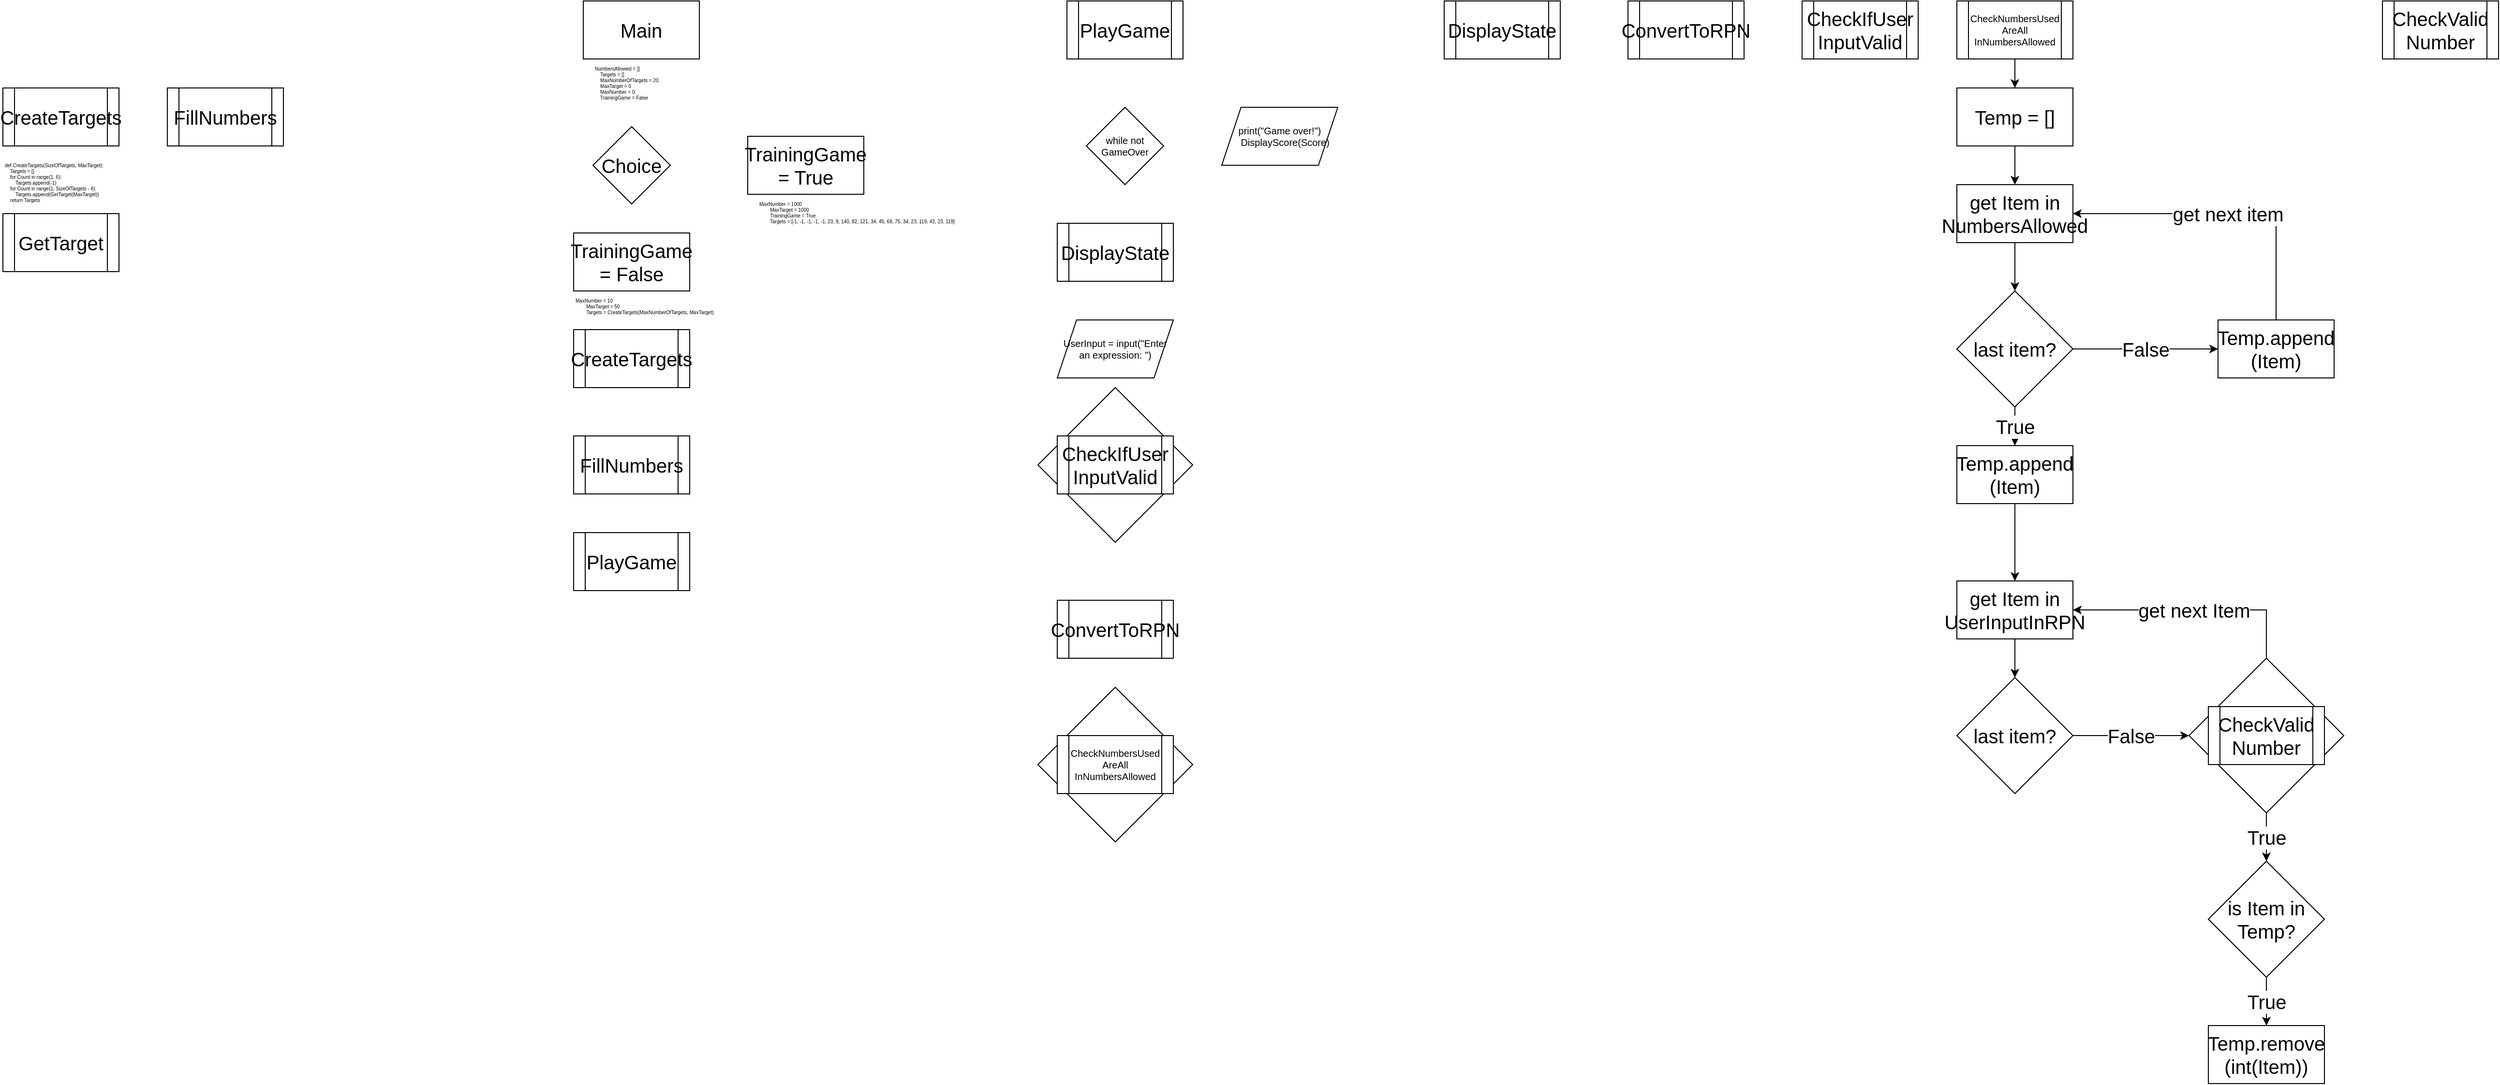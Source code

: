 <mxfile version="26.0.6">
  <diagram name="Page-1" id="a5RaEWU_v8_memax8xYf">
    <mxGraphModel dx="1958" dy="1542" grid="1" gridSize="10" guides="1" tooltips="1" connect="1" arrows="1" fold="1" page="0" pageScale="1" pageWidth="850" pageHeight="1100" math="0" shadow="0">
      <root>
        <mxCell id="0" />
        <mxCell id="1" parent="0" />
        <mxCell id="fro03u778HVyqYOYv_vU-3" value="Choice" style="rhombus;whiteSpace=wrap;html=1;rounded=0;strokeColor=default;align=center;verticalAlign=middle;fontFamily=Helvetica;fontSize=20;fontColor=default;fillColor=default;" vertex="1" parent="1">
          <mxGeometry x="100" y="140" width="80" height="80" as="geometry" />
        </mxCell>
        <mxCell id="fro03u778HVyqYOYv_vU-4" value="Main" style="rounded=0;whiteSpace=wrap;html=1;strokeColor=default;align=center;verticalAlign=middle;fontFamily=Helvetica;fontSize=20;fontColor=default;fillColor=default;" vertex="1" parent="1">
          <mxGeometry x="90" y="10" width="120" height="60" as="geometry" />
        </mxCell>
        <mxCell id="fro03u778HVyqYOYv_vU-7" value="TrainingGame = True" style="rounded=0;whiteSpace=wrap;html=1;strokeColor=default;align=center;verticalAlign=middle;fontFamily=Helvetica;fontSize=20;fontColor=default;fillColor=default;" vertex="1" parent="1">
          <mxGeometry x="260" y="150" width="120" height="60" as="geometry" />
        </mxCell>
        <mxCell id="fro03u778HVyqYOYv_vU-8" value="TrainingGame = False" style="rounded=0;whiteSpace=wrap;html=1;strokeColor=default;align=center;verticalAlign=middle;fontFamily=Helvetica;fontSize=20;fontColor=default;fillColor=default;" vertex="1" parent="1">
          <mxGeometry x="80" y="250" width="120" height="60" as="geometry" />
        </mxCell>
        <mxCell id="fro03u778HVyqYOYv_vU-9" value="CreateTargets" style="shape=process;whiteSpace=wrap;html=1;backgroundOutline=1;rounded=0;strokeColor=default;align=center;verticalAlign=middle;fontFamily=Helvetica;fontSize=20;fontColor=default;fillColor=default;" vertex="1" parent="1">
          <mxGeometry x="80" y="350" width="120" height="60" as="geometry" />
        </mxCell>
        <mxCell id="fro03u778HVyqYOYv_vU-10" value="CreateTargets" style="shape=process;whiteSpace=wrap;html=1;backgroundOutline=1;rounded=0;strokeColor=default;align=center;verticalAlign=middle;fontFamily=Helvetica;fontSize=20;fontColor=default;fillColor=default;" vertex="1" parent="1">
          <mxGeometry x="-510" y="100" width="120" height="60" as="geometry" />
        </mxCell>
        <mxCell id="fro03u778HVyqYOYv_vU-11" value="FillNumbers" style="shape=process;whiteSpace=wrap;html=1;backgroundOutline=1;rounded=0;strokeColor=default;align=center;verticalAlign=middle;fontFamily=Helvetica;fontSize=20;fontColor=default;fillColor=default;" vertex="1" parent="1">
          <mxGeometry x="80" y="460" width="120" height="60" as="geometry" />
        </mxCell>
        <mxCell id="fro03u778HVyqYOYv_vU-13" value="MaxNumber = 1000&#xa;        MaxTarget = 1000&#xa;        TrainingGame = True&#xa;        Targets = [-1, -1, -1, -1, -1, 23, 9, 140, 82, 121, 34, 45, 68, 75, 34, 23, 119, 43, 23, 119]" style="text;whiteSpace=wrap;fontFamily=Helvetica;fontSize=5;fontColor=default;" vertex="1" parent="1">
          <mxGeometry x="270" y="210" width="220" height="50" as="geometry" />
        </mxCell>
        <mxCell id="fro03u778HVyqYOYv_vU-14" value="MaxNumber = 10&#xa;        MaxTarget = 50&#xa;        Targets = CreateTargets(MaxNumberOfTargets, MaxTarget)" style="text;whiteSpace=wrap;fontFamily=Helvetica;fontSize=5;fontColor=default;" vertex="1" parent="1">
          <mxGeometry x="80" y="310" width="170" height="40" as="geometry" />
        </mxCell>
        <mxCell id="fro03u778HVyqYOYv_vU-15" value="PlayGame" style="shape=process;whiteSpace=wrap;html=1;backgroundOutline=1;rounded=0;strokeColor=default;align=center;verticalAlign=middle;fontFamily=Helvetica;fontSize=20;fontColor=default;fillColor=default;" vertex="1" parent="1">
          <mxGeometry x="80" y="560" width="120" height="60" as="geometry" />
        </mxCell>
        <mxCell id="fro03u778HVyqYOYv_vU-16" value="FillNumbers" style="shape=process;whiteSpace=wrap;html=1;backgroundOutline=1;rounded=0;strokeColor=default;align=center;verticalAlign=middle;fontFamily=Helvetica;fontSize=20;fontColor=default;fillColor=default;" vertex="1" parent="1">
          <mxGeometry x="-340" y="100" width="120" height="60" as="geometry" />
        </mxCell>
        <mxCell id="fro03u778HVyqYOYv_vU-17" value="NumbersAllowed = []&#xa;    Targets = []&#xa;    MaxNumberOfTargets = 20&#xa;    MaxTarget = 0&#xa;    MaxNumber = 0&#xa;    TrainingGame = False" style="text;whiteSpace=wrap;fontFamily=Helvetica;fontSize=5;fontColor=default;" vertex="1" parent="1">
          <mxGeometry x="100" y="70" width="100" height="50" as="geometry" />
        </mxCell>
        <UserObject label="def CreateTargets(SizeOfTargets, MaxTarget):&#xa;    Targets = []&#xa;    for Count in range(1, 6):&#xa;        Targets.append(-1)&#xa;    for Count in range(1, SizeOfTargets - 4):&#xa;        Targets.append(GetTarget(MaxTarget))&#xa;    return Targets" id="fro03u778HVyqYOYv_vU-18">
          <mxCell style="text;whiteSpace=wrap;fontFamily=Helvetica;fontSize=5;fontColor=default;" vertex="1" parent="1">
            <mxGeometry x="-510" y="170" width="120" height="60" as="geometry" />
          </mxCell>
        </UserObject>
        <mxCell id="fro03u778HVyqYOYv_vU-20" value="GetTarget" style="shape=process;whiteSpace=wrap;html=1;backgroundOutline=1;rounded=0;strokeColor=default;align=center;verticalAlign=middle;fontFamily=Helvetica;fontSize=20;fontColor=default;fillColor=default;" vertex="1" parent="1">
          <mxGeometry x="-510" y="230" width="120" height="60" as="geometry" />
        </mxCell>
        <mxCell id="fro03u778HVyqYOYv_vU-21" value="PlayGame" style="shape=process;whiteSpace=wrap;html=1;backgroundOutline=1;rounded=0;strokeColor=default;align=center;verticalAlign=middle;fontFamily=Helvetica;fontSize=20;fontColor=default;fillColor=default;" vertex="1" parent="1">
          <mxGeometry x="590" y="10" width="120" height="60" as="geometry" />
        </mxCell>
        <mxCell id="fro03u778HVyqYOYv_vU-23" value="print(&quot;Game over!&quot;)&#xa;&amp;nbsp; &amp;nbsp; DisplayScore(Score)" style="shape=parallelogram;perimeter=parallelogramPerimeter;whiteSpace=wrap;html=1;fixedSize=1;rounded=0;strokeColor=default;align=center;verticalAlign=middle;fontFamily=Helvetica;fontSize=10;fontColor=default;fillColor=default;" vertex="1" parent="1">
          <mxGeometry x="750" y="120" width="120" height="60" as="geometry" />
        </mxCell>
        <mxCell id="fro03u778HVyqYOYv_vU-24" value="while not GameOver" style="rhombus;whiteSpace=wrap;html=1;rounded=0;strokeColor=default;align=center;verticalAlign=middle;fontFamily=Helvetica;fontSize=10;fontColor=default;fillColor=default;" vertex="1" parent="1">
          <mxGeometry x="610" y="120" width="80" height="80" as="geometry" />
        </mxCell>
        <mxCell id="fro03u778HVyqYOYv_vU-25" value="DisplayState" style="shape=process;whiteSpace=wrap;html=1;backgroundOutline=1;rounded=0;strokeColor=default;align=center;verticalAlign=middle;fontFamily=Helvetica;fontSize=20;fontColor=default;fillColor=default;" vertex="1" parent="1">
          <mxGeometry x="580" y="240" width="120" height="60" as="geometry" />
        </mxCell>
        <mxCell id="fro03u778HVyqYOYv_vU-27" value="UserInput = input(&quot;Enter an expression: &quot;)" style="shape=parallelogram;perimeter=parallelogramPerimeter;whiteSpace=wrap;html=1;fixedSize=1;rounded=0;strokeColor=default;align=center;verticalAlign=middle;fontFamily=Helvetica;fontSize=10;fontColor=default;fillColor=default;" vertex="1" parent="1">
          <mxGeometry x="580" y="340" width="120" height="60" as="geometry" />
        </mxCell>
        <mxCell id="fro03u778HVyqYOYv_vU-28" value="DisplayState" style="shape=process;whiteSpace=wrap;html=1;backgroundOutline=1;rounded=0;strokeColor=default;align=center;verticalAlign=middle;fontFamily=Helvetica;fontSize=20;fontColor=default;fillColor=default;" vertex="1" parent="1">
          <mxGeometry x="980" y="10" width="120" height="60" as="geometry" />
        </mxCell>
        <mxCell id="fro03u778HVyqYOYv_vU-29" value="" style="rhombus;whiteSpace=wrap;html=1;rounded=0;strokeColor=default;align=center;verticalAlign=middle;fontFamily=Helvetica;fontSize=10;fontColor=default;fillColor=default;" vertex="1" parent="1">
          <mxGeometry x="560" y="410" width="160" height="160" as="geometry" />
        </mxCell>
        <mxCell id="fro03u778HVyqYOYv_vU-32" value="ConvertToRPN" style="shape=process;whiteSpace=wrap;html=1;backgroundOutline=1;rounded=0;strokeColor=default;align=center;verticalAlign=middle;fontFamily=Helvetica;fontSize=20;fontColor=default;fillColor=default;" vertex="1" parent="1">
          <mxGeometry x="580" y="630" width="120" height="60" as="geometry" />
        </mxCell>
        <mxCell id="fro03u778HVyqYOYv_vU-33" value="ConvertToRPN" style="shape=process;whiteSpace=wrap;html=1;backgroundOutline=1;rounded=0;strokeColor=default;align=center;verticalAlign=middle;fontFamily=Helvetica;fontSize=20;fontColor=default;fillColor=default;" vertex="1" parent="1">
          <mxGeometry x="1170" y="10" width="120" height="60" as="geometry" />
        </mxCell>
        <mxCell id="fro03u778HVyqYOYv_vU-36" value="CheckIfUser&lt;div&gt;InputValid&lt;/div&gt;" style="shape=process;whiteSpace=wrap;html=1;backgroundOutline=1;rounded=0;strokeColor=default;align=center;verticalAlign=middle;fontFamily=Helvetica;fontSize=20;fontColor=default;fillColor=default;" vertex="1" parent="1">
          <mxGeometry x="580" y="460" width="120" height="60" as="geometry" />
        </mxCell>
        <mxCell id="fro03u778HVyqYOYv_vU-37" value="CheckIfUser&lt;div&gt;InputValid&lt;/div&gt;" style="shape=process;whiteSpace=wrap;html=1;backgroundOutline=1;rounded=0;strokeColor=default;align=center;verticalAlign=middle;fontFamily=Helvetica;fontSize=20;fontColor=default;fillColor=default;" vertex="1" parent="1">
          <mxGeometry x="1350" y="10" width="120" height="60" as="geometry" />
        </mxCell>
        <mxCell id="fro03u778HVyqYOYv_vU-38" value="" style="rhombus;whiteSpace=wrap;html=1;rounded=0;strokeColor=default;align=center;verticalAlign=middle;fontFamily=Helvetica;fontSize=10;fontColor=default;fillColor=default;" vertex="1" parent="1">
          <mxGeometry x="560" y="720" width="160" height="160" as="geometry" />
        </mxCell>
        <mxCell id="fro03u778HVyqYOYv_vU-41" value="CheckNumbersUsed&lt;div&gt;AreAll&lt;/div&gt;&lt;div&gt;InNumbersAllowed&lt;/div&gt;" style="shape=process;whiteSpace=wrap;html=1;backgroundOutline=1;rounded=0;strokeColor=default;align=center;verticalAlign=middle;fontFamily=Helvetica;fontSize=10;fontColor=default;fillColor=default;" vertex="1" parent="1">
          <mxGeometry x="580" y="770" width="120" height="60" as="geometry" />
        </mxCell>
        <mxCell id="fro03u778HVyqYOYv_vU-74" value="" style="edgeStyle=orthogonalEdgeStyle;rounded=0;orthogonalLoop=1;jettySize=auto;html=1;fontFamily=Helvetica;fontSize=20;fontColor=default;" edge="1" parent="1" source="fro03u778HVyqYOYv_vU-42" target="fro03u778HVyqYOYv_vU-43">
          <mxGeometry relative="1" as="geometry" />
        </mxCell>
        <mxCell id="fro03u778HVyqYOYv_vU-42" value="CheckNumbersUsed&lt;div&gt;AreAll&lt;/div&gt;&lt;div&gt;InNumbersAllowed&lt;/div&gt;" style="shape=process;whiteSpace=wrap;html=1;backgroundOutline=1;rounded=0;strokeColor=default;align=center;verticalAlign=middle;fontFamily=Helvetica;fontSize=10;fontColor=default;fillColor=default;" vertex="1" parent="1">
          <mxGeometry x="1510" y="10" width="120" height="60" as="geometry" />
        </mxCell>
        <mxCell id="fro03u778HVyqYOYv_vU-73" value="" style="edgeStyle=orthogonalEdgeStyle;rounded=0;orthogonalLoop=1;jettySize=auto;html=1;fontFamily=Helvetica;fontSize=20;fontColor=default;" edge="1" parent="1" source="fro03u778HVyqYOYv_vU-43" target="fro03u778HVyqYOYv_vU-46">
          <mxGeometry relative="1" as="geometry" />
        </mxCell>
        <mxCell id="fro03u778HVyqYOYv_vU-43" value="Temp = []" style="rounded=0;whiteSpace=wrap;html=1;strokeColor=default;align=center;verticalAlign=middle;fontFamily=Helvetica;fontSize=20;fontColor=default;fillColor=default;" vertex="1" parent="1">
          <mxGeometry x="1510" y="100" width="120" height="60" as="geometry" />
        </mxCell>
        <mxCell id="fro03u778HVyqYOYv_vU-51" value="False" style="edgeStyle=orthogonalEdgeStyle;rounded=0;orthogonalLoop=1;jettySize=auto;html=1;exitX=1;exitY=0.5;exitDx=0;exitDy=0;entryX=0;entryY=0.5;entryDx=0;entryDy=0;fontFamily=Helvetica;fontSize=20;fontColor=default;" edge="1" parent="1" source="fro03u778HVyqYOYv_vU-45" target="fro03u778HVyqYOYv_vU-50">
          <mxGeometry relative="1" as="geometry" />
        </mxCell>
        <mxCell id="fro03u778HVyqYOYv_vU-54" value="True" style="edgeStyle=orthogonalEdgeStyle;rounded=0;orthogonalLoop=1;jettySize=auto;html=1;fontFamily=Helvetica;fontSize=20;fontColor=default;" edge="1" parent="1" source="fro03u778HVyqYOYv_vU-45" target="fro03u778HVyqYOYv_vU-53">
          <mxGeometry relative="1" as="geometry" />
        </mxCell>
        <mxCell id="fro03u778HVyqYOYv_vU-45" value="last item?" style="rhombus;whiteSpace=wrap;html=1;rounded=0;strokeColor=default;align=center;verticalAlign=middle;fontFamily=Helvetica;fontSize=20;fontColor=default;fillColor=default;" vertex="1" parent="1">
          <mxGeometry x="1510" y="310" width="120" height="120" as="geometry" />
        </mxCell>
        <mxCell id="fro03u778HVyqYOYv_vU-48" value="" style="edgeStyle=orthogonalEdgeStyle;rounded=0;orthogonalLoop=1;jettySize=auto;html=1;fontFamily=Helvetica;fontSize=20;fontColor=default;" edge="1" parent="1" source="fro03u778HVyqYOYv_vU-46" target="fro03u778HVyqYOYv_vU-45">
          <mxGeometry relative="1" as="geometry" />
        </mxCell>
        <mxCell id="fro03u778HVyqYOYv_vU-46" value="get Item in NumbersAllowed" style="rounded=0;whiteSpace=wrap;html=1;strokeColor=default;align=center;verticalAlign=middle;fontFamily=Helvetica;fontSize=20;fontColor=default;fillColor=default;" vertex="1" parent="1">
          <mxGeometry x="1510" y="200" width="120" height="60" as="geometry" />
        </mxCell>
        <mxCell id="fro03u778HVyqYOYv_vU-52" value="get next item" style="edgeStyle=orthogonalEdgeStyle;rounded=0;orthogonalLoop=1;jettySize=auto;html=1;entryX=1;entryY=0.5;entryDx=0;entryDy=0;fontFamily=Helvetica;fontSize=20;fontColor=default;exitX=0.5;exitY=0;exitDx=0;exitDy=0;" edge="1" parent="1" source="fro03u778HVyqYOYv_vU-50" target="fro03u778HVyqYOYv_vU-46">
          <mxGeometry relative="1" as="geometry">
            <Array as="points">
              <mxPoint x="1840" y="230" />
            </Array>
          </mxGeometry>
        </mxCell>
        <mxCell id="fro03u778HVyqYOYv_vU-50" value="Temp.append&lt;div&gt;&lt;span style=&quot;background-color: transparent; color: light-dark(rgb(0, 0, 0), rgb(255, 255, 255));&quot;&gt;(Item)&lt;/span&gt;&lt;/div&gt;" style="rounded=0;whiteSpace=wrap;html=1;strokeColor=default;align=center;verticalAlign=middle;fontFamily=Helvetica;fontSize=20;fontColor=default;fillColor=default;" vertex="1" parent="1">
          <mxGeometry x="1780" y="340" width="120" height="60" as="geometry" />
        </mxCell>
        <mxCell id="fro03u778HVyqYOYv_vU-58" value="" style="edgeStyle=orthogonalEdgeStyle;rounded=0;orthogonalLoop=1;jettySize=auto;html=1;fontFamily=Helvetica;fontSize=20;fontColor=default;" edge="1" parent="1" source="fro03u778HVyqYOYv_vU-53" target="fro03u778HVyqYOYv_vU-57">
          <mxGeometry relative="1" as="geometry" />
        </mxCell>
        <mxCell id="fro03u778HVyqYOYv_vU-53" value="Temp.append&lt;div&gt;&lt;span style=&quot;background-color: transparent; color: light-dark(rgb(0, 0, 0), rgb(255, 255, 255));&quot;&gt;(Item)&lt;/span&gt;&lt;/div&gt;" style="rounded=0;whiteSpace=wrap;html=1;strokeColor=default;align=center;verticalAlign=middle;fontFamily=Helvetica;fontSize=20;fontColor=default;fillColor=default;" vertex="1" parent="1">
          <mxGeometry x="1510" y="470" width="120" height="60" as="geometry" />
        </mxCell>
        <mxCell id="fro03u778HVyqYOYv_vU-64" value="" style="edgeStyle=orthogonalEdgeStyle;rounded=0;orthogonalLoop=1;jettySize=auto;html=1;fontFamily=Helvetica;fontSize=20;fontColor=default;" edge="1" parent="1" source="fro03u778HVyqYOYv_vU-57" target="fro03u778HVyqYOYv_vU-59">
          <mxGeometry relative="1" as="geometry" />
        </mxCell>
        <mxCell id="fro03u778HVyqYOYv_vU-57" value="get Item in UserInputInRPN" style="whiteSpace=wrap;html=1;fontSize=20;rounded=0;" vertex="1" parent="1">
          <mxGeometry x="1510" y="610" width="120" height="60" as="geometry" />
        </mxCell>
        <mxCell id="fro03u778HVyqYOYv_vU-70" value="False" style="edgeStyle=orthogonalEdgeStyle;rounded=0;orthogonalLoop=1;jettySize=auto;html=1;entryX=0;entryY=0.5;entryDx=0;entryDy=0;fontFamily=Helvetica;fontSize=20;fontColor=default;" edge="1" parent="1" source="fro03u778HVyqYOYv_vU-59" target="fro03u778HVyqYOYv_vU-62">
          <mxGeometry relative="1" as="geometry" />
        </mxCell>
        <mxCell id="fro03u778HVyqYOYv_vU-59" value="last item?" style="rhombus;whiteSpace=wrap;html=1;rounded=0;strokeColor=default;align=center;verticalAlign=middle;fontFamily=Helvetica;fontSize=20;fontColor=default;fillColor=default;" vertex="1" parent="1">
          <mxGeometry x="1510" y="710" width="120" height="120" as="geometry" />
        </mxCell>
        <mxCell id="fro03u778HVyqYOYv_vU-67" value="True" style="edgeStyle=orthogonalEdgeStyle;rounded=0;orthogonalLoop=1;jettySize=auto;html=1;fontFamily=Helvetica;fontSize=20;fontColor=default;" edge="1" parent="1" source="fro03u778HVyqYOYv_vU-62" target="fro03u778HVyqYOYv_vU-66">
          <mxGeometry relative="1" as="geometry" />
        </mxCell>
        <mxCell id="fro03u778HVyqYOYv_vU-71" value="get next Item" style="edgeStyle=orthogonalEdgeStyle;rounded=0;orthogonalLoop=1;jettySize=auto;html=1;exitX=0.5;exitY=0;exitDx=0;exitDy=0;entryX=1;entryY=0.5;entryDx=0;entryDy=0;fontFamily=Helvetica;fontSize=20;fontColor=default;" edge="1" parent="1" source="fro03u778HVyqYOYv_vU-62" target="fro03u778HVyqYOYv_vU-57">
          <mxGeometry relative="1" as="geometry" />
        </mxCell>
        <mxCell id="fro03u778HVyqYOYv_vU-62" value="" style="rhombus;whiteSpace=wrap;html=1;rounded=0;strokeColor=default;align=center;verticalAlign=middle;fontFamily=Helvetica;fontSize=10;fontColor=default;fillColor=default;" vertex="1" parent="1">
          <mxGeometry x="1750" y="690" width="160" height="160" as="geometry" />
        </mxCell>
        <mxCell id="fro03u778HVyqYOYv_vU-63" value="CheckValid&lt;div&gt;Number&lt;/div&gt;" style="shape=process;whiteSpace=wrap;html=1;backgroundOutline=1;rounded=0;strokeColor=default;align=center;verticalAlign=middle;fontFamily=Helvetica;fontSize=20;fontColor=default;fillColor=default;" vertex="1" parent="1">
          <mxGeometry x="1770" y="740" width="120" height="60" as="geometry" />
        </mxCell>
        <mxCell id="fro03u778HVyqYOYv_vU-69" value="True" style="edgeStyle=orthogonalEdgeStyle;rounded=0;orthogonalLoop=1;jettySize=auto;html=1;fontFamily=Helvetica;fontSize=20;fontColor=default;" edge="1" parent="1" source="fro03u778HVyqYOYv_vU-66" target="fro03u778HVyqYOYv_vU-68">
          <mxGeometry relative="1" as="geometry" />
        </mxCell>
        <mxCell id="fro03u778HVyqYOYv_vU-66" value="is Item in Temp?" style="rhombus;whiteSpace=wrap;html=1;rounded=0;strokeColor=default;align=center;verticalAlign=middle;fontFamily=Helvetica;fontSize=20;fontColor=default;fillColor=default;" vertex="1" parent="1">
          <mxGeometry x="1770" y="900" width="120" height="120" as="geometry" />
        </mxCell>
        <mxCell id="fro03u778HVyqYOYv_vU-68" value="Temp.remove&lt;div&gt;(int(Item))&lt;/div&gt;" style="whiteSpace=wrap;html=1;fontSize=20;rounded=0;" vertex="1" parent="1">
          <mxGeometry x="1770" y="1070" width="120" height="60" as="geometry" />
        </mxCell>
        <mxCell id="fro03u778HVyqYOYv_vU-72" value="CheckValid&lt;div&gt;Number&lt;/div&gt;" style="shape=process;whiteSpace=wrap;html=1;backgroundOutline=1;rounded=0;strokeColor=default;align=center;verticalAlign=middle;fontFamily=Helvetica;fontSize=20;fontColor=default;fillColor=default;" vertex="1" parent="1">
          <mxGeometry x="1950" y="10" width="120" height="60" as="geometry" />
        </mxCell>
      </root>
    </mxGraphModel>
  </diagram>
</mxfile>
